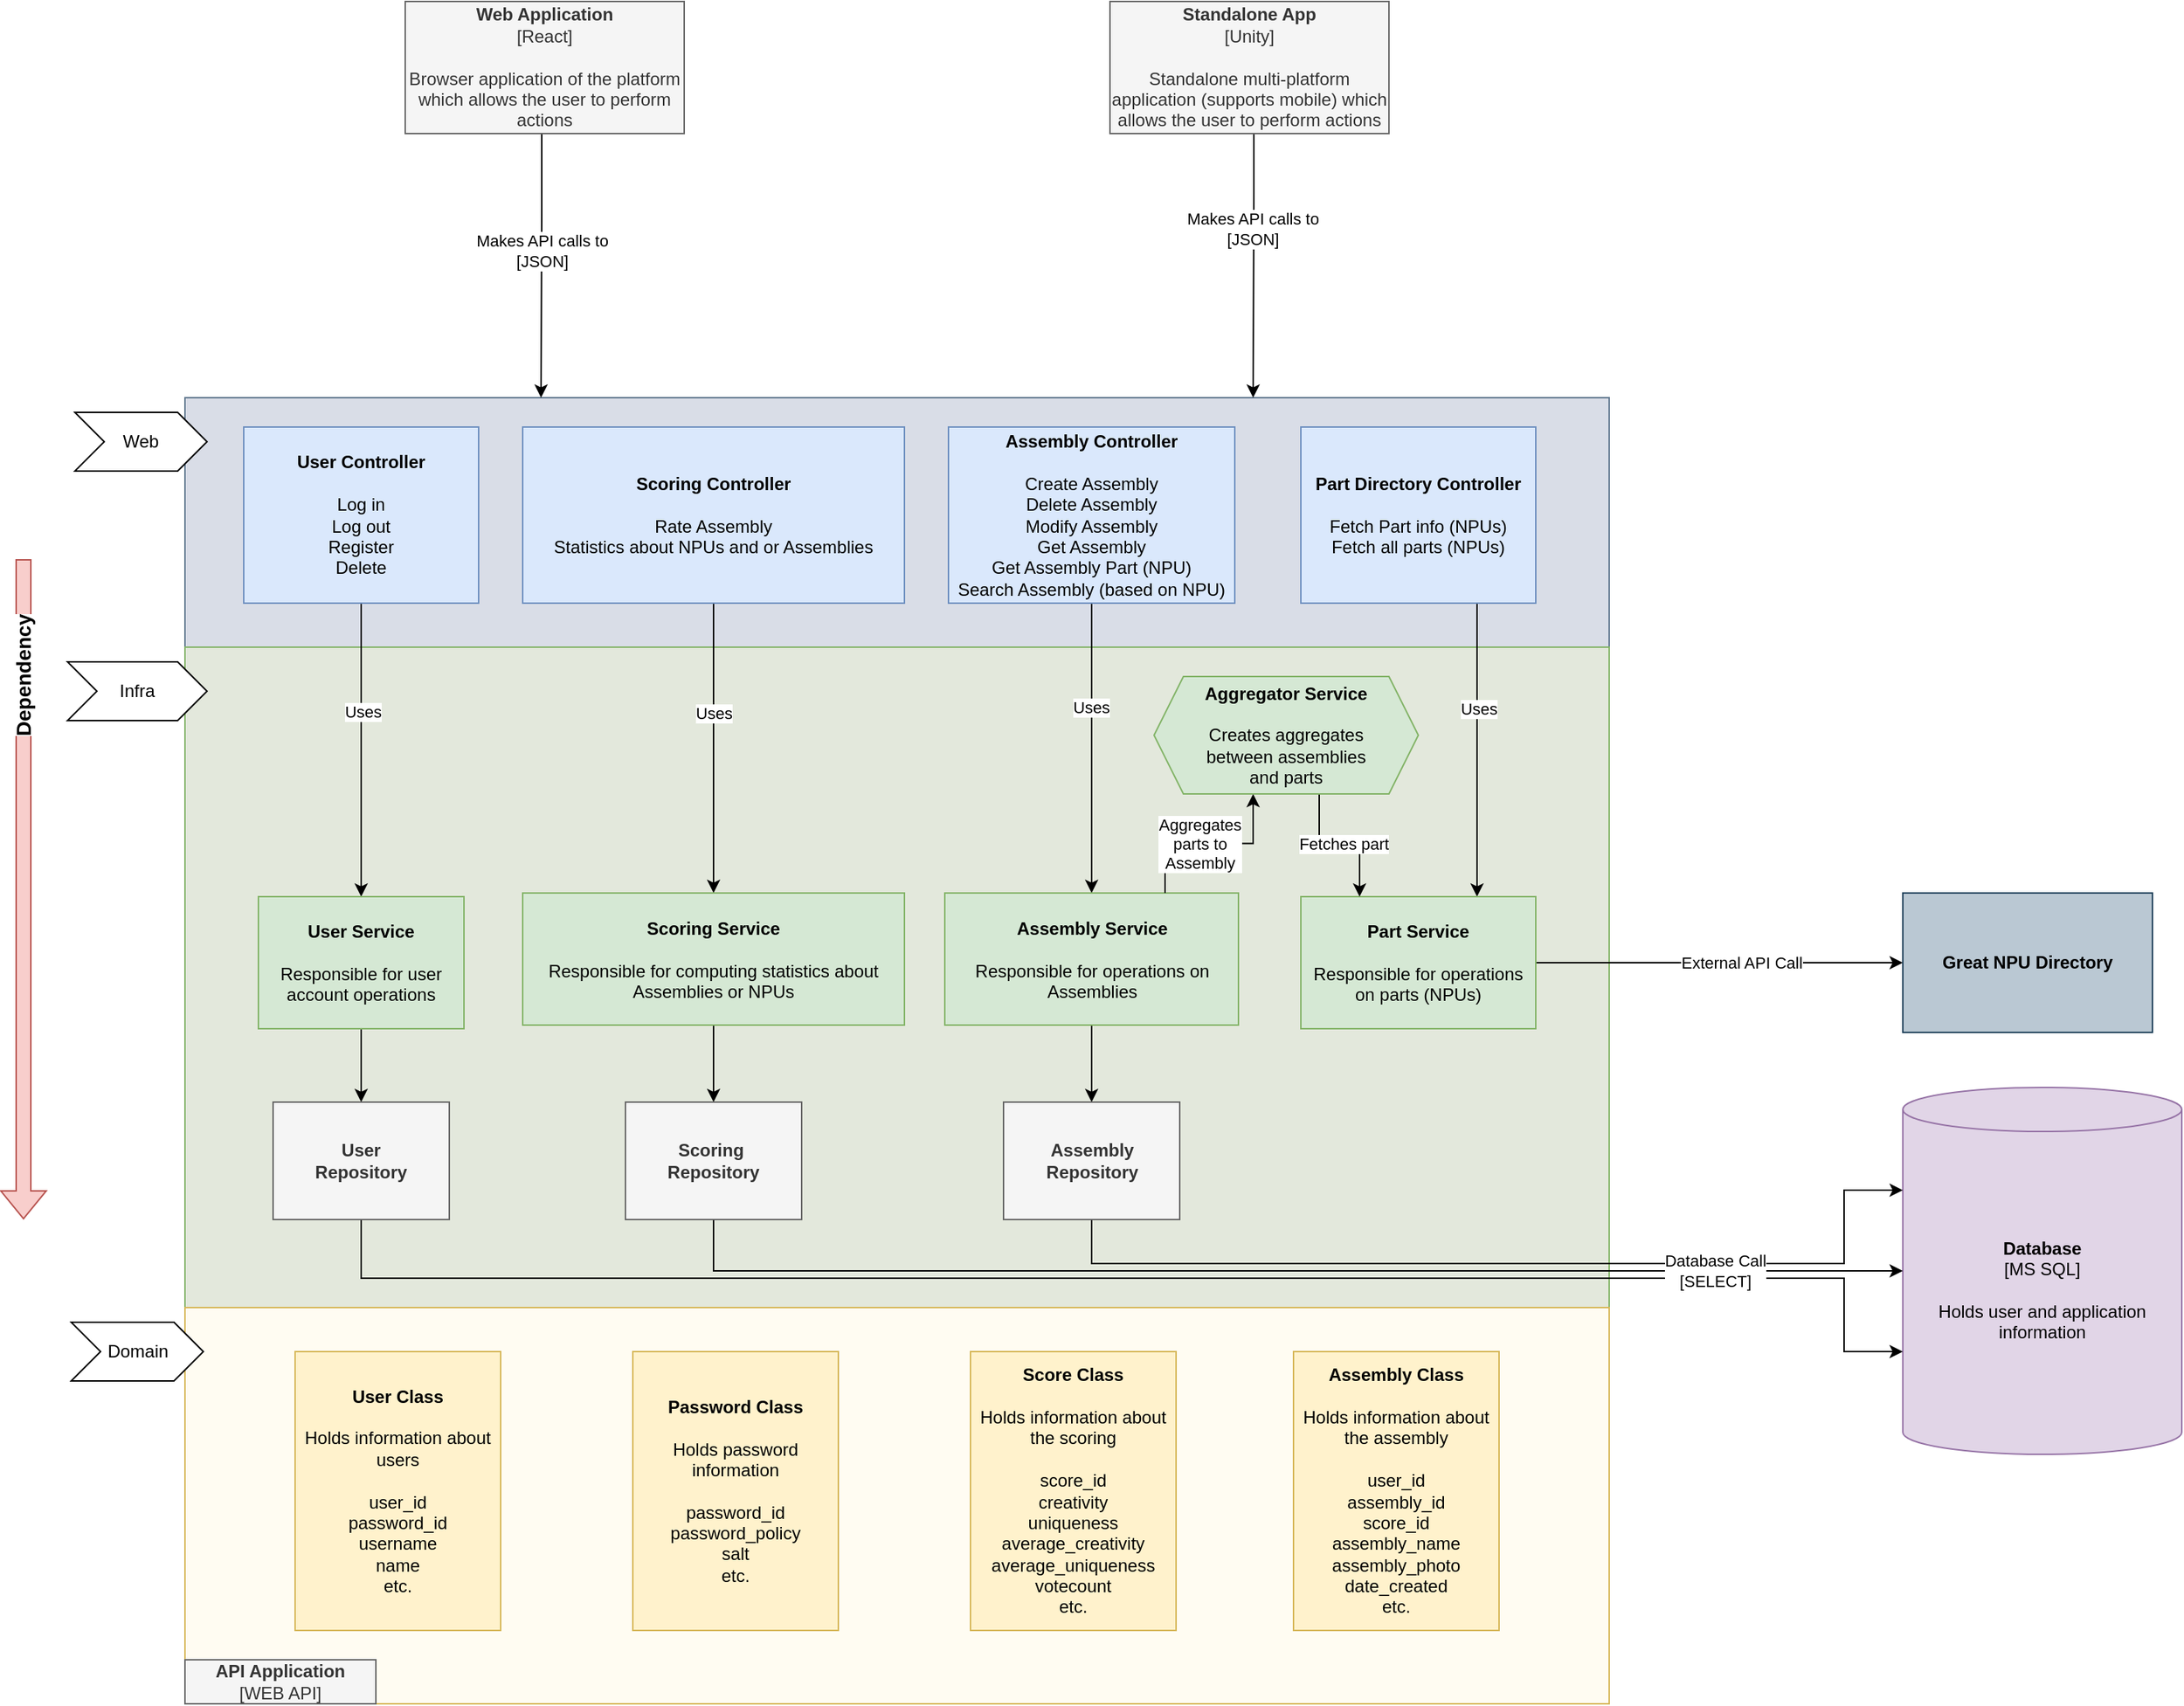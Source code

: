 <mxfile version="21.2.1" type="device">
  <diagram name="Page-1" id="k8v3rHDn6FhqdRON8lOe">
    <mxGraphModel dx="3150" dy="1590" grid="1" gridSize="10" guides="1" tooltips="1" connect="1" arrows="1" fold="1" page="1" pageScale="1" pageWidth="850" pageHeight="1100" math="0" shadow="0">
      <root>
        <mxCell id="0" />
        <mxCell id="1" parent="0" />
        <mxCell id="pBrJ_K6vvV4SP7ELr4cM-119" value="" style="shape=flexArrow;endArrow=classic;html=1;rounded=0;fillColor=#f8cecc;strokeColor=#b85450;strokeWidth=1;endSize=6;fontSize=11;" edge="1" parent="1">
          <mxGeometry width="50" height="50" relative="1" as="geometry">
            <mxPoint x="150" y="460" as="sourcePoint" />
            <mxPoint x="150" y="910" as="targetPoint" />
          </mxGeometry>
        </mxCell>
        <mxCell id="pBrJ_K6vvV4SP7ELr4cM-120" value="Dependency" style="edgeLabel;html=1;align=center;verticalAlign=middle;resizable=0;points=[];fontStyle=1;fontSize=14;horizontal=0;" vertex="1" connectable="0" parent="pBrJ_K6vvV4SP7ELr4cM-119">
          <mxGeometry x="-0.216" relative="1" as="geometry">
            <mxPoint y="-97" as="offset" />
          </mxGeometry>
        </mxCell>
        <mxCell id="pBrJ_K6vvV4SP7ELr4cM-77" value="" style="rounded=0;whiteSpace=wrap;html=1;strokeColor=#61788f;fillColor=#D9DDE7;" vertex="1" parent="1">
          <mxGeometry x="260" y="350" width="970" height="170" as="geometry" />
        </mxCell>
        <mxCell id="pBrJ_K6vvV4SP7ELr4cM-87" value="" style="rounded=0;whiteSpace=wrap;html=1;fillColor=#E3E8DC;strokeColor=#82b366;" vertex="1" parent="1">
          <mxGeometry x="260" y="520" width="970" height="450" as="geometry" />
        </mxCell>
        <mxCell id="pBrJ_K6vvV4SP7ELr4cM-88" value="" style="rounded=0;whiteSpace=wrap;html=1;fillColor=#FFFCF2;strokeColor=#d6b656;" vertex="1" parent="1">
          <mxGeometry x="260" y="970" width="970" height="270" as="geometry" />
        </mxCell>
        <mxCell id="pBrJ_K6vvV4SP7ELr4cM-43" style="edgeStyle=orthogonalEdgeStyle;rounded=0;orthogonalLoop=1;jettySize=auto;html=1;exitX=0.5;exitY=1;exitDx=0;exitDy=0;entryX=0.25;entryY=0;entryDx=0;entryDy=0;" edge="1" parent="1" source="pBrJ_K6vvV4SP7ELr4cM-32">
          <mxGeometry relative="1" as="geometry">
            <mxPoint x="502.5" y="350" as="targetPoint" />
            <Array as="points">
              <mxPoint x="503" y="170" />
              <mxPoint x="503" y="220" />
            </Array>
          </mxGeometry>
        </mxCell>
        <mxCell id="pBrJ_K6vvV4SP7ELr4cM-50" value="Makes API calls to&lt;br&gt;[JSON]" style="edgeLabel;html=1;align=center;verticalAlign=middle;resizable=0;points=[];" vertex="1" connectable="0" parent="pBrJ_K6vvV4SP7ELr4cM-43">
          <mxGeometry x="0.059" y="2" relative="1" as="geometry">
            <mxPoint x="-2" y="-14" as="offset" />
          </mxGeometry>
        </mxCell>
        <mxCell id="pBrJ_K6vvV4SP7ELr4cM-32" value="&lt;b&gt;Web Application&lt;/b&gt;&lt;br&gt;[React]&lt;br&gt;&lt;br&gt;Browser application of the platform which allows the user to perform actions" style="rounded=0;whiteSpace=wrap;html=1;fillColor=#f5f5f5;strokeColor=#666666;fontColor=#333333;" vertex="1" parent="1">
          <mxGeometry x="410" y="80" width="190" height="90" as="geometry" />
        </mxCell>
        <mxCell id="pBrJ_K6vvV4SP7ELr4cM-44" style="edgeStyle=orthogonalEdgeStyle;rounded=0;orthogonalLoop=1;jettySize=auto;html=1;entryX=0.75;entryY=0;entryDx=0;entryDy=0;exitX=0.5;exitY=1;exitDx=0;exitDy=0;" edge="1" parent="1" source="pBrJ_K6vvV4SP7ELr4cM-37">
          <mxGeometry relative="1" as="geometry">
            <mxPoint x="1010" y="220" as="sourcePoint" />
            <mxPoint x="987.5" y="350" as="targetPoint" />
            <Array as="points">
              <mxPoint x="988" y="170" />
              <mxPoint x="988" y="210" />
            </Array>
          </mxGeometry>
        </mxCell>
        <mxCell id="pBrJ_K6vvV4SP7ELr4cM-52" value="Makes API calls to&lt;br style=&quot;border-color: var(--border-color);&quot;&gt;[JSON]" style="edgeLabel;html=1;align=center;verticalAlign=middle;resizable=0;points=[];" vertex="1" connectable="0" parent="pBrJ_K6vvV4SP7ELr4cM-44">
          <mxGeometry x="-0.253" y="-1" relative="1" as="geometry">
            <mxPoint as="offset" />
          </mxGeometry>
        </mxCell>
        <mxCell id="pBrJ_K6vvV4SP7ELr4cM-37" value="&lt;b&gt;Standalone App&lt;/b&gt;&lt;br&gt;[Unity]&lt;br&gt;&lt;br&gt;Standalone multi-platform application (supports mobile) which allows the user to perform actions" style="rounded=0;whiteSpace=wrap;html=1;fillColor=#f5f5f5;strokeColor=#666666;fontColor=#333333;" vertex="1" parent="1">
          <mxGeometry x="890" y="80" width="190" height="90" as="geometry" />
        </mxCell>
        <mxCell id="pBrJ_K6vvV4SP7ELr4cM-83" style="edgeStyle=orthogonalEdgeStyle;rounded=0;orthogonalLoop=1;jettySize=auto;html=1;exitX=0.5;exitY=1;exitDx=0;exitDy=0;entryX=0.5;entryY=0;entryDx=0;entryDy=0;" edge="1" parent="1" source="pBrJ_K6vvV4SP7ELr4cM-72" target="pBrJ_K6vvV4SP7ELr4cM-78">
          <mxGeometry relative="1" as="geometry" />
        </mxCell>
        <mxCell id="pBrJ_K6vvV4SP7ELr4cM-110" value="Uses" style="edgeLabel;html=1;align=center;verticalAlign=middle;resizable=0;points=[];" vertex="1" connectable="0" parent="pBrJ_K6vvV4SP7ELr4cM-83">
          <mxGeometry x="-0.266" y="1" relative="1" as="geometry">
            <mxPoint as="offset" />
          </mxGeometry>
        </mxCell>
        <mxCell id="pBrJ_K6vvV4SP7ELr4cM-72" value="&lt;b&gt;User Controller&lt;/b&gt;&lt;br&gt;&lt;br&gt;Log in&lt;br&gt;Log out&lt;br&gt;Register&lt;br&gt;Delete" style="rounded=0;whiteSpace=wrap;html=1;fillColor=#dae8fc;strokeColor=#6c8ebf;" vertex="1" parent="1">
          <mxGeometry x="300" y="370" width="160" height="120" as="geometry" />
        </mxCell>
        <mxCell id="pBrJ_K6vvV4SP7ELr4cM-84" style="edgeStyle=orthogonalEdgeStyle;rounded=0;orthogonalLoop=1;jettySize=auto;html=1;exitX=0.5;exitY=1;exitDx=0;exitDy=0;entryX=0.5;entryY=0;entryDx=0;entryDy=0;" edge="1" parent="1" source="pBrJ_K6vvV4SP7ELr4cM-73" target="pBrJ_K6vvV4SP7ELr4cM-80">
          <mxGeometry relative="1" as="geometry" />
        </mxCell>
        <mxCell id="pBrJ_K6vvV4SP7ELr4cM-111" value="Uses" style="edgeLabel;html=1;align=center;verticalAlign=middle;resizable=0;points=[];" vertex="1" connectable="0" parent="pBrJ_K6vvV4SP7ELr4cM-84">
          <mxGeometry x="-0.282" y="-1" relative="1" as="geometry">
            <mxPoint as="offset" />
          </mxGeometry>
        </mxCell>
        <mxCell id="pBrJ_K6vvV4SP7ELr4cM-73" value="&lt;b&gt;Assembly Controller&lt;br&gt;&lt;/b&gt;&lt;br&gt;Create Assembly&lt;br&gt;Delete Assembly&lt;br&gt;Modify Assembly&lt;br&gt;Get Assembly&lt;br&gt;Get Assembly Part (NPU)&lt;br&gt;Search Assembly (based on NPU)" style="rounded=0;whiteSpace=wrap;html=1;fillColor=#dae8fc;strokeColor=#6c8ebf;" vertex="1" parent="1">
          <mxGeometry x="780" y="370" width="195" height="120" as="geometry" />
        </mxCell>
        <mxCell id="pBrJ_K6vvV4SP7ELr4cM-85" style="edgeStyle=orthogonalEdgeStyle;rounded=0;orthogonalLoop=1;jettySize=auto;html=1;exitX=0.75;exitY=1;exitDx=0;exitDy=0;entryX=0.75;entryY=0;entryDx=0;entryDy=0;" edge="1" parent="1" source="pBrJ_K6vvV4SP7ELr4cM-74" target="pBrJ_K6vvV4SP7ELr4cM-81">
          <mxGeometry relative="1" as="geometry" />
        </mxCell>
        <mxCell id="pBrJ_K6vvV4SP7ELr4cM-112" value="Uses" style="edgeLabel;html=1;align=center;verticalAlign=middle;resizable=0;points=[];" vertex="1" connectable="0" parent="pBrJ_K6vvV4SP7ELr4cM-85">
          <mxGeometry x="-0.282" y="1" relative="1" as="geometry">
            <mxPoint as="offset" />
          </mxGeometry>
        </mxCell>
        <mxCell id="pBrJ_K6vvV4SP7ELr4cM-74" value="&lt;b&gt;Part Directory Controller&lt;/b&gt;&lt;br&gt;&lt;br&gt;Fetch Part info (NPUs)&lt;br&gt;Fetch all parts (NPUs)" style="rounded=0;whiteSpace=wrap;html=1;fillColor=#dae8fc;strokeColor=#6c8ebf;" vertex="1" parent="1">
          <mxGeometry x="1020" y="370" width="160" height="120" as="geometry" />
        </mxCell>
        <mxCell id="pBrJ_K6vvV4SP7ELr4cM-86" style="edgeStyle=orthogonalEdgeStyle;rounded=0;orthogonalLoop=1;jettySize=auto;html=1;exitX=0.5;exitY=1;exitDx=0;exitDy=0;entryX=0.5;entryY=0;entryDx=0;entryDy=0;" edge="1" parent="1" source="pBrJ_K6vvV4SP7ELr4cM-75" target="pBrJ_K6vvV4SP7ELr4cM-82">
          <mxGeometry relative="1" as="geometry" />
        </mxCell>
        <mxCell id="pBrJ_K6vvV4SP7ELr4cM-113" value="Uses" style="edgeLabel;html=1;align=center;verticalAlign=middle;resizable=0;points=[];" vertex="1" connectable="0" parent="pBrJ_K6vvV4SP7ELr4cM-86">
          <mxGeometry x="-0.246" relative="1" as="geometry">
            <mxPoint as="offset" />
          </mxGeometry>
        </mxCell>
        <mxCell id="pBrJ_K6vvV4SP7ELr4cM-75" value="&lt;b&gt;Scoring Controller&lt;/b&gt;&lt;br&gt;&lt;br&gt;Rate Assembly&lt;br&gt;Statistics about NPUs and or Assemblies" style="rounded=0;whiteSpace=wrap;html=1;fillColor=#dae8fc;strokeColor=#6c8ebf;" vertex="1" parent="1">
          <mxGeometry x="490" y="370" width="260" height="120" as="geometry" />
        </mxCell>
        <mxCell id="pBrJ_K6vvV4SP7ELr4cM-146" style="edgeStyle=orthogonalEdgeStyle;rounded=0;orthogonalLoop=1;jettySize=auto;html=1;exitX=0.5;exitY=1;exitDx=0;exitDy=0;entryX=0.5;entryY=0;entryDx=0;entryDy=0;" edge="1" parent="1" source="pBrJ_K6vvV4SP7ELr4cM-78" target="pBrJ_K6vvV4SP7ELr4cM-140">
          <mxGeometry relative="1" as="geometry" />
        </mxCell>
        <mxCell id="pBrJ_K6vvV4SP7ELr4cM-78" value="&lt;b&gt;User Service&lt;br&gt;&lt;/b&gt;&lt;br&gt;Responsible for user account operations" style="rounded=0;whiteSpace=wrap;html=1;fillColor=#d5e8d4;strokeColor=#82b366;" vertex="1" parent="1">
          <mxGeometry x="310" y="690" width="140" height="90" as="geometry" />
        </mxCell>
        <mxCell id="pBrJ_K6vvV4SP7ELr4cM-144" style="edgeStyle=orthogonalEdgeStyle;rounded=0;orthogonalLoop=1;jettySize=auto;html=1;exitX=0.5;exitY=1;exitDx=0;exitDy=0;entryX=0.5;entryY=0;entryDx=0;entryDy=0;" edge="1" parent="1" source="pBrJ_K6vvV4SP7ELr4cM-80" target="pBrJ_K6vvV4SP7ELr4cM-141">
          <mxGeometry relative="1" as="geometry" />
        </mxCell>
        <mxCell id="pBrJ_K6vvV4SP7ELr4cM-80" value="&lt;b&gt;Assembly Service&lt;br&gt;&lt;/b&gt;&lt;br&gt;Responsible for operations on Assemblies" style="rounded=0;whiteSpace=wrap;html=1;fillColor=#d5e8d4;strokeColor=#82b366;" vertex="1" parent="1">
          <mxGeometry x="777.5" y="687.5" width="200" height="90" as="geometry" />
        </mxCell>
        <mxCell id="pBrJ_K6vvV4SP7ELr4cM-121" style="edgeStyle=orthogonalEdgeStyle;rounded=0;orthogonalLoop=1;jettySize=auto;html=1;exitX=1;exitY=0.5;exitDx=0;exitDy=0;entryX=0;entryY=0.5;entryDx=0;entryDy=0;" edge="1" parent="1" source="pBrJ_K6vvV4SP7ELr4cM-81" target="pBrJ_K6vvV4SP7ELr4cM-101">
          <mxGeometry relative="1" as="geometry">
            <mxPoint x="1610" y="715" as="targetPoint" />
          </mxGeometry>
        </mxCell>
        <mxCell id="pBrJ_K6vvV4SP7ELr4cM-131" value="External API Call" style="edgeLabel;html=1;align=center;verticalAlign=middle;resizable=0;points=[];" vertex="1" connectable="0" parent="pBrJ_K6vvV4SP7ELr4cM-121">
          <mxGeometry x="-0.25" relative="1" as="geometry">
            <mxPoint x="46" as="offset" />
          </mxGeometry>
        </mxCell>
        <mxCell id="pBrJ_K6vvV4SP7ELr4cM-81" value="&lt;b&gt;Part Service&lt;br&gt;&lt;/b&gt;&lt;br&gt;Responsible for operations on parts (NPUs)" style="rounded=0;whiteSpace=wrap;html=1;fillColor=#d5e8d4;strokeColor=#82b366;" vertex="1" parent="1">
          <mxGeometry x="1020" y="690" width="160" height="90" as="geometry" />
        </mxCell>
        <mxCell id="pBrJ_K6vvV4SP7ELr4cM-145" style="edgeStyle=orthogonalEdgeStyle;rounded=0;orthogonalLoop=1;jettySize=auto;html=1;exitX=0.5;exitY=1;exitDx=0;exitDy=0;entryX=0.5;entryY=0;entryDx=0;entryDy=0;" edge="1" parent="1" source="pBrJ_K6vvV4SP7ELr4cM-82" target="pBrJ_K6vvV4SP7ELr4cM-142">
          <mxGeometry relative="1" as="geometry" />
        </mxCell>
        <mxCell id="pBrJ_K6vvV4SP7ELr4cM-82" value="&lt;b&gt;Scoring Service&lt;br&gt;&lt;/b&gt;&lt;br&gt;Responsible for computing statistics about Assemblies or NPUs" style="rounded=0;whiteSpace=wrap;html=1;fillColor=#d5e8d4;strokeColor=#82b366;" vertex="1" parent="1">
          <mxGeometry x="490" y="687.5" width="260" height="90" as="geometry" />
        </mxCell>
        <mxCell id="pBrJ_K6vvV4SP7ELr4cM-89" value="&lt;b&gt;User Class&lt;/b&gt;&lt;br&gt;&lt;br&gt;Holds information about users&lt;br&gt;&lt;br&gt;user_id&lt;br&gt;password_id&lt;br&gt;username&lt;br&gt;name&lt;br&gt;etc." style="rounded=0;whiteSpace=wrap;html=1;fillColor=#fff2cc;strokeColor=#d6b656;" vertex="1" parent="1">
          <mxGeometry x="335" y="1000" width="140" height="190" as="geometry" />
        </mxCell>
        <mxCell id="pBrJ_K6vvV4SP7ELr4cM-90" value="&lt;b&gt;Password Class&lt;/b&gt;&lt;br&gt;&lt;br&gt;Holds password information&lt;br&gt;&lt;br&gt;password_id&lt;br&gt;password_policy&lt;br&gt;salt&lt;br&gt;etc." style="rounded=0;whiteSpace=wrap;html=1;fillColor=#fff2cc;strokeColor=#d6b656;" vertex="1" parent="1">
          <mxGeometry x="565" y="1000" width="140" height="190" as="geometry" />
        </mxCell>
        <mxCell id="pBrJ_K6vvV4SP7ELr4cM-91" value="&lt;b&gt;Assembly Class&lt;/b&gt;&lt;br&gt;&lt;br&gt;Holds information about the assembly&lt;br&gt;&lt;br&gt;user_id&lt;br&gt;assembly_id&lt;br&gt;score_id&lt;br&gt;assembly_name&lt;br&gt;assembly_photo&lt;br&gt;date_created&lt;br&gt;etc." style="rounded=0;whiteSpace=wrap;html=1;fillColor=#fff2cc;strokeColor=#d6b656;" vertex="1" parent="1">
          <mxGeometry x="1015" y="1000" width="140" height="190" as="geometry" />
        </mxCell>
        <mxCell id="pBrJ_K6vvV4SP7ELr4cM-28" value="&lt;b&gt;API Application&lt;br&gt;&lt;/b&gt;[WEB API]" style="rounded=0;whiteSpace=wrap;html=1;fillColor=#f5f5f5;fontColor=#333333;strokeColor=#666666;" vertex="1" parent="1">
          <mxGeometry x="260" y="1210" width="130" height="30" as="geometry" />
        </mxCell>
        <mxCell id="pBrJ_K6vvV4SP7ELr4cM-30" value="&lt;b&gt;Database&lt;/b&gt;&lt;br&gt;[MS SQL]&lt;br&gt;&lt;br&gt;Holds user and application information&lt;br&gt;" style="shape=cylinder3;whiteSpace=wrap;html=1;boundedLbl=1;backgroundOutline=1;size=15;fillColor=#e1d5e7;strokeColor=#9673a6;" vertex="1" parent="1">
          <mxGeometry x="1430" y="820" width="190" height="250" as="geometry" />
        </mxCell>
        <mxCell id="pBrJ_K6vvV4SP7ELr4cM-101" value="&lt;b&gt;Great NPU Directory&lt;/b&gt;" style="rounded=0;whiteSpace=wrap;html=1;fillColor=#bac8d3;strokeColor=#23445d;" vertex="1" parent="1">
          <mxGeometry x="1430" y="687.5" width="170" height="95" as="geometry" />
        </mxCell>
        <mxCell id="pBrJ_K6vvV4SP7ELr4cM-104" style="edgeStyle=orthogonalEdgeStyle;rounded=0;orthogonalLoop=1;jettySize=auto;html=1;exitX=0.375;exitY=1;exitDx=0;exitDy=0;entryX=0.75;entryY=0;entryDx=0;entryDy=0;startArrow=classic;startFill=1;endArrow=none;endFill=0;" edge="1" parent="1" source="pBrJ_K6vvV4SP7ELr4cM-103" target="pBrJ_K6vvV4SP7ELr4cM-80">
          <mxGeometry relative="1" as="geometry" />
        </mxCell>
        <mxCell id="pBrJ_K6vvV4SP7ELr4cM-124" value="Aggregates&lt;br&gt;parts to&lt;br&gt;Assembly" style="edgeLabel;html=1;align=center;verticalAlign=middle;resizable=0;points=[];" vertex="1" connectable="0" parent="pBrJ_K6vvV4SP7ELr4cM-104">
          <mxGeometry x="-0.148" relative="1" as="geometry">
            <mxPoint x="-16" as="offset" />
          </mxGeometry>
        </mxCell>
        <mxCell id="pBrJ_K6vvV4SP7ELr4cM-105" style="edgeStyle=orthogonalEdgeStyle;rounded=0;orthogonalLoop=1;jettySize=auto;html=1;exitX=0.625;exitY=1;exitDx=0;exitDy=0;entryX=0.25;entryY=0;entryDx=0;entryDy=0;" edge="1" parent="1" source="pBrJ_K6vvV4SP7ELr4cM-103" target="pBrJ_K6vvV4SP7ELr4cM-81">
          <mxGeometry relative="1" as="geometry" />
        </mxCell>
        <mxCell id="pBrJ_K6vvV4SP7ELr4cM-125" value="Fetches part" style="edgeLabel;html=1;align=center;verticalAlign=middle;resizable=0;points=[];" vertex="1" connectable="0" parent="pBrJ_K6vvV4SP7ELr4cM-105">
          <mxGeometry x="0.201" y="1" relative="1" as="geometry">
            <mxPoint x="-7" as="offset" />
          </mxGeometry>
        </mxCell>
        <mxCell id="pBrJ_K6vvV4SP7ELr4cM-103" value="&lt;b&gt;Aggregator Service&lt;/b&gt;&lt;br&gt;&lt;br&gt;Creates aggregates&lt;br&gt;between assemblies&lt;br&gt;and parts" style="shape=hexagon;perimeter=hexagonPerimeter2;whiteSpace=wrap;html=1;fixedSize=1;fillColor=#d5e8d4;strokeColor=#82b366;" vertex="1" parent="1">
          <mxGeometry x="920" y="540" width="180" height="80" as="geometry" />
        </mxCell>
        <mxCell id="pBrJ_K6vvV4SP7ELr4cM-106" value="Web" style="shape=step;perimeter=stepPerimeter;whiteSpace=wrap;html=1;fixedSize=1;" vertex="1" parent="1">
          <mxGeometry x="185" y="360" width="90" height="40" as="geometry" />
        </mxCell>
        <mxCell id="pBrJ_K6vvV4SP7ELr4cM-107" value="Infra" style="shape=step;perimeter=stepPerimeter;whiteSpace=wrap;html=1;fixedSize=1;" vertex="1" parent="1">
          <mxGeometry x="180" y="530" width="95" height="40" as="geometry" />
        </mxCell>
        <mxCell id="pBrJ_K6vvV4SP7ELr4cM-109" value="Domain" style="shape=step;perimeter=stepPerimeter;whiteSpace=wrap;html=1;fixedSize=1;" vertex="1" parent="1">
          <mxGeometry x="182.5" y="980" width="90" height="40" as="geometry" />
        </mxCell>
        <mxCell id="pBrJ_K6vvV4SP7ELr4cM-114" value="&lt;b&gt;Score Class&lt;/b&gt;&lt;br&gt;&lt;br&gt;Holds information about the scoring&lt;br&gt;&lt;br&gt;score_id&lt;br&gt;creativity&lt;br&gt;uniqueness&lt;br&gt;average_creativity&lt;br&gt;average_uniqueness&lt;br&gt;votecount&lt;br&gt;etc." style="rounded=0;whiteSpace=wrap;html=1;fillColor=#fff2cc;strokeColor=#d6b656;" vertex="1" parent="1">
          <mxGeometry x="795" y="1000" width="140" height="190" as="geometry" />
        </mxCell>
        <mxCell id="pBrJ_K6vvV4SP7ELr4cM-147" style="edgeStyle=orthogonalEdgeStyle;rounded=0;orthogonalLoop=1;jettySize=auto;html=1;exitX=0.5;exitY=1;exitDx=0;exitDy=0;entryX=0;entryY=0;entryDx=0;entryDy=180;entryPerimeter=0;" edge="1" parent="1" source="pBrJ_K6vvV4SP7ELr4cM-140" target="pBrJ_K6vvV4SP7ELr4cM-30">
          <mxGeometry relative="1" as="geometry">
            <Array as="points">
              <mxPoint x="380" y="950" />
              <mxPoint x="1390" y="950" />
              <mxPoint x="1390" y="1000" />
            </Array>
          </mxGeometry>
        </mxCell>
        <mxCell id="pBrJ_K6vvV4SP7ELr4cM-140" value="&lt;b&gt;User &lt;br&gt;Repository&lt;/b&gt;" style="rounded=0;whiteSpace=wrap;html=1;fillColor=#f5f5f5;fontColor=#333333;strokeColor=#666666;" vertex="1" parent="1">
          <mxGeometry x="320" y="830" width="120" height="80" as="geometry" />
        </mxCell>
        <mxCell id="pBrJ_K6vvV4SP7ELr4cM-149" style="edgeStyle=orthogonalEdgeStyle;rounded=0;orthogonalLoop=1;jettySize=auto;html=1;exitX=0.5;exitY=1;exitDx=0;exitDy=0;entryX=0;entryY=0;entryDx=0;entryDy=70;entryPerimeter=0;" edge="1" parent="1" source="pBrJ_K6vvV4SP7ELr4cM-141" target="pBrJ_K6vvV4SP7ELr4cM-30">
          <mxGeometry relative="1" as="geometry">
            <Array as="points">
              <mxPoint x="878" y="940" />
              <mxPoint x="1390" y="940" />
              <mxPoint x="1390" y="890" />
            </Array>
          </mxGeometry>
        </mxCell>
        <mxCell id="pBrJ_K6vvV4SP7ELr4cM-141" value="&lt;b&gt;Assembly Repository&lt;/b&gt;" style="rounded=0;whiteSpace=wrap;html=1;fillColor=#f5f5f5;fontColor=#333333;strokeColor=#666666;" vertex="1" parent="1">
          <mxGeometry x="817.5" y="830" width="120" height="80" as="geometry" />
        </mxCell>
        <mxCell id="pBrJ_K6vvV4SP7ELr4cM-148" style="edgeStyle=orthogonalEdgeStyle;rounded=0;orthogonalLoop=1;jettySize=auto;html=1;exitX=0.5;exitY=1;exitDx=0;exitDy=0;entryX=0;entryY=0.5;entryDx=0;entryDy=0;entryPerimeter=0;" edge="1" parent="1" source="pBrJ_K6vvV4SP7ELr4cM-142" target="pBrJ_K6vvV4SP7ELr4cM-30">
          <mxGeometry relative="1" as="geometry">
            <Array as="points">
              <mxPoint x="620" y="945" />
            </Array>
          </mxGeometry>
        </mxCell>
        <mxCell id="pBrJ_K6vvV4SP7ELr4cM-150" value="Database Call&lt;br&gt;[SELECT]" style="edgeLabel;html=1;align=center;verticalAlign=middle;resizable=0;points=[];" vertex="1" connectable="0" parent="pBrJ_K6vvV4SP7ELr4cM-148">
          <mxGeometry x="0.65" y="-1" relative="1" as="geometry">
            <mxPoint x="20" y="-1" as="offset" />
          </mxGeometry>
        </mxCell>
        <mxCell id="pBrJ_K6vvV4SP7ELr4cM-142" value="&lt;b style=&quot;border-color: var(--border-color);&quot;&gt;Scoring&amp;nbsp;&lt;br&gt;&lt;/b&gt;&lt;b&gt;Repository&lt;/b&gt;" style="rounded=0;whiteSpace=wrap;html=1;fillColor=#f5f5f5;fontColor=#333333;strokeColor=#666666;" vertex="1" parent="1">
          <mxGeometry x="560" y="830" width="120" height="80" as="geometry" />
        </mxCell>
      </root>
    </mxGraphModel>
  </diagram>
</mxfile>
